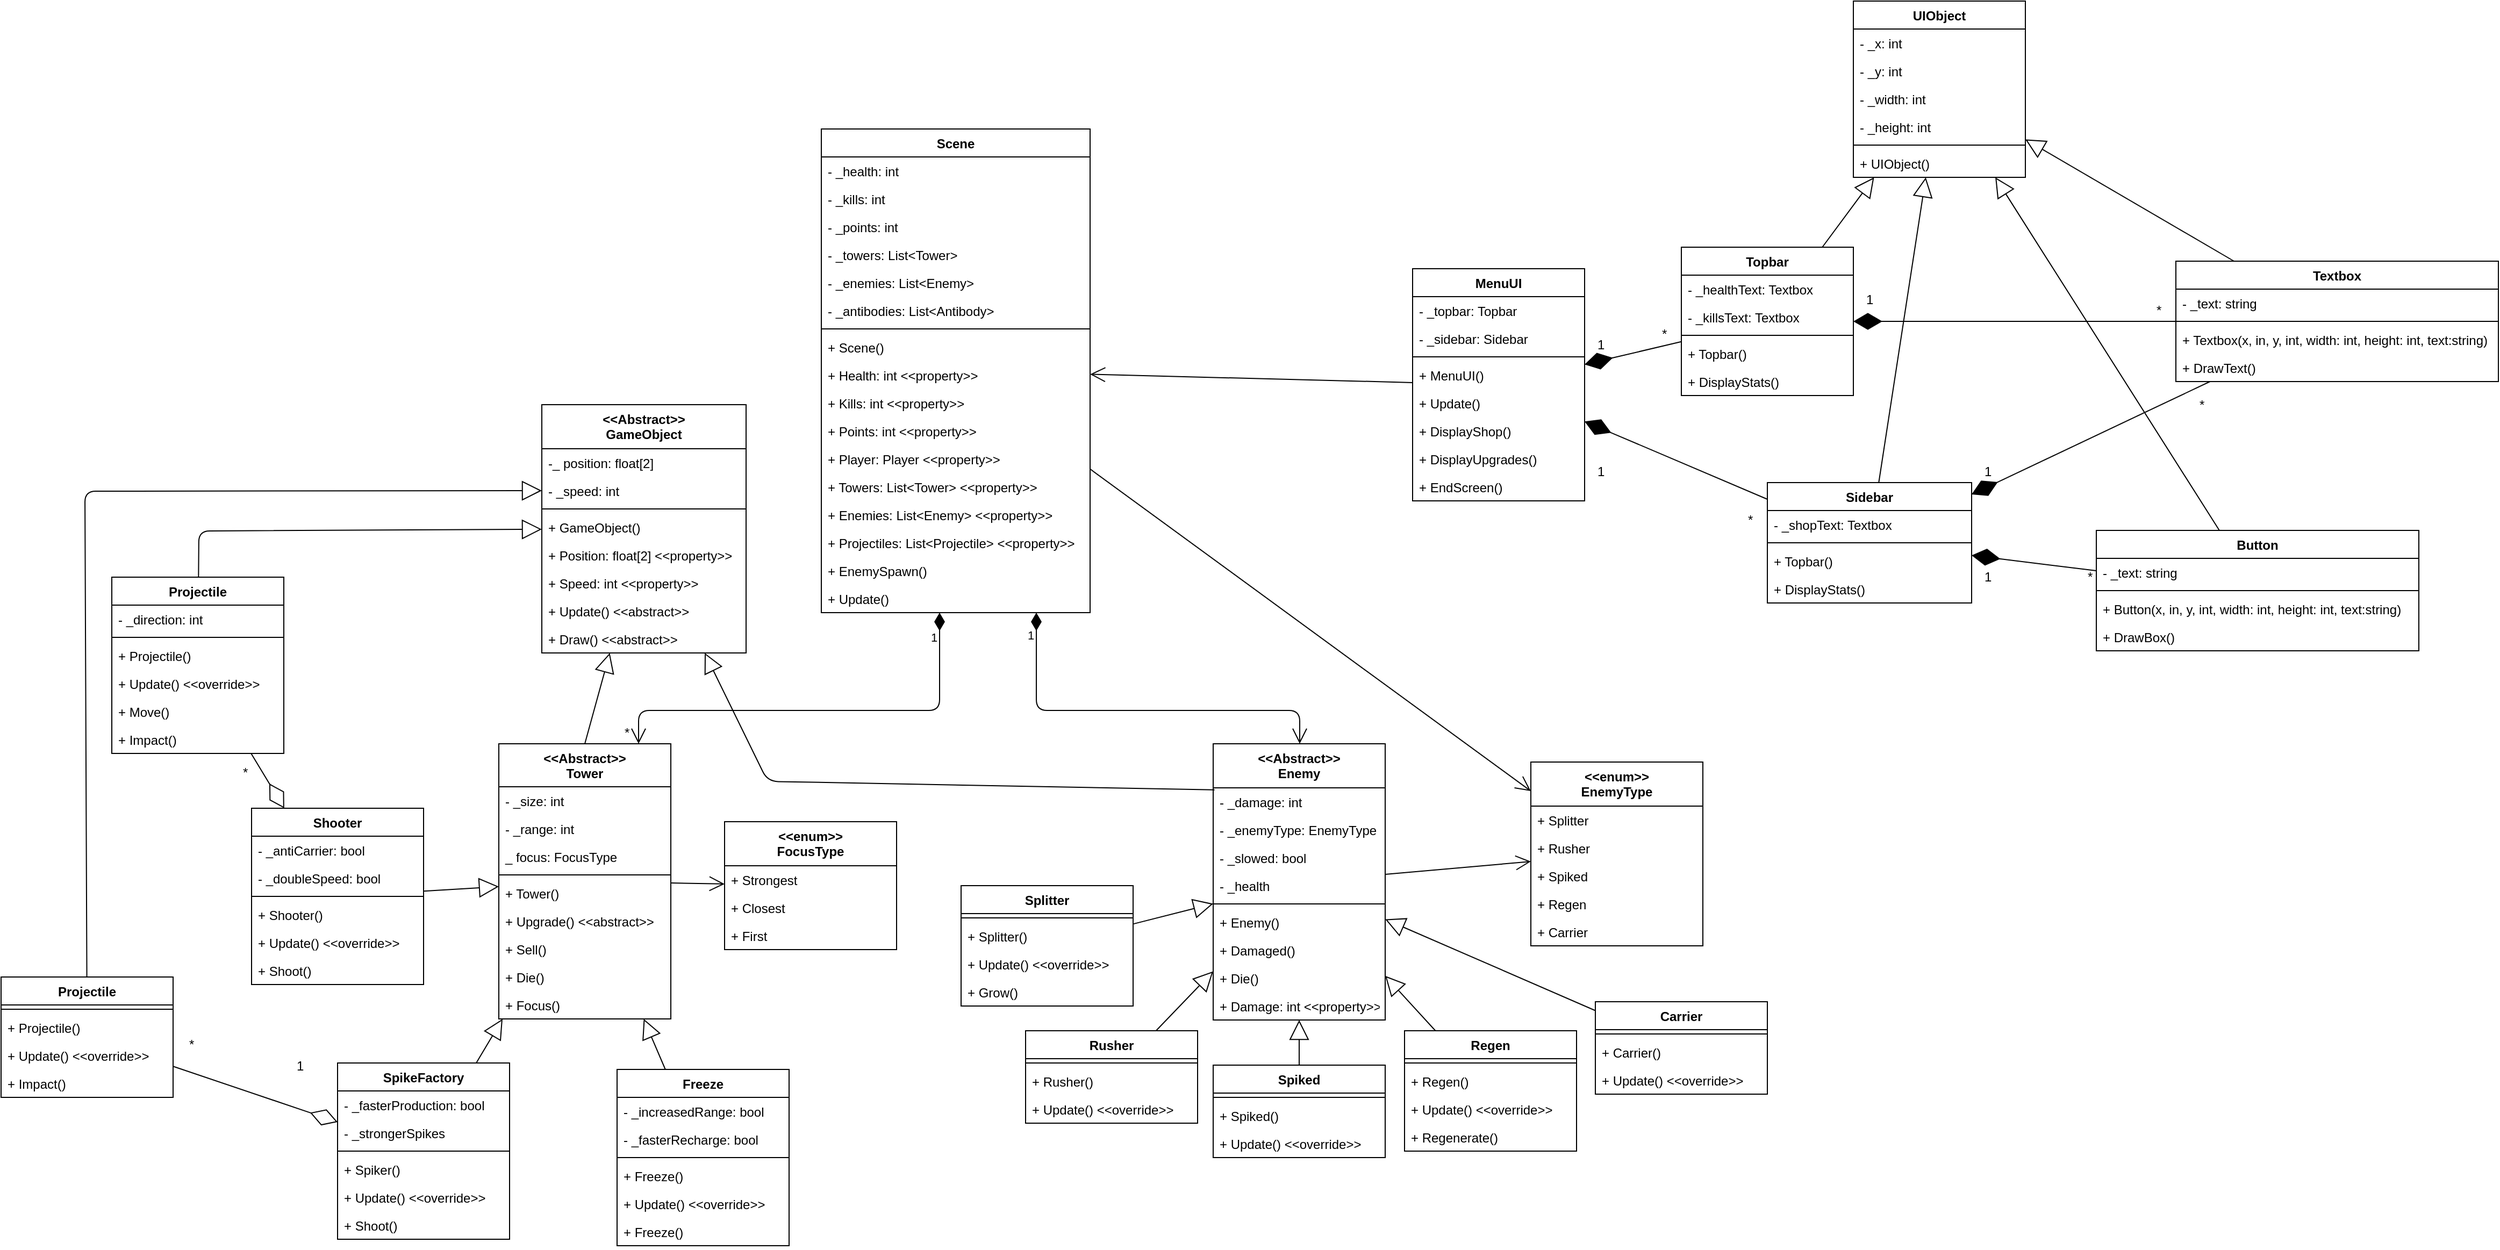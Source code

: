 <mxfile version="12.2.7" pages="1"><diagram name="Page-1" id="e7e014a7-5840-1c2e-5031-d8a46d1fe8dd"><mxGraphModel dx="2591" dy="1620" grid="1" gridSize="10" guides="1" tooltips="1" connect="1" arrows="1" fold="1" page="1" pageScale="1" pageWidth="1169" pageHeight="826" background="#ffffff" math="0" shadow="0"><root><mxCell id="0"/><mxCell id="1" parent="0"/><mxCell id="K-UUcr9I1cZHkj-8KYcu-41" value="Scene" style="swimlane;fontStyle=1;align=center;verticalAlign=top;childLayout=stackLayout;horizontal=1;startSize=26;horizontalStack=0;resizeParent=1;resizeParentMax=0;resizeLast=0;collapsible=1;marginBottom=0;" parent="1" vertex="1"><mxGeometry x="550" y="-191" width="250" height="450" as="geometry"/></mxCell><mxCell id="K-UUcr9I1cZHkj-8KYcu-42" value="- _health: int" style="text;strokeColor=none;fillColor=none;align=left;verticalAlign=top;spacingLeft=4;spacingRight=4;overflow=hidden;rotatable=0;points=[[0,0.5],[1,0.5]];portConstraint=eastwest;" parent="K-UUcr9I1cZHkj-8KYcu-41" vertex="1"><mxGeometry y="26" width="250" height="26" as="geometry"/></mxCell><mxCell id="K-UUcr9I1cZHkj-8KYcu-86" value="- _kills: int" style="text;strokeColor=none;fillColor=none;align=left;verticalAlign=top;spacingLeft=4;spacingRight=4;overflow=hidden;rotatable=0;points=[[0,0.5],[1,0.5]];portConstraint=eastwest;" parent="K-UUcr9I1cZHkj-8KYcu-41" vertex="1"><mxGeometry y="52" width="250" height="26" as="geometry"/></mxCell><mxCell id="K-UUcr9I1cZHkj-8KYcu-88" value="- _points: int" style="text;strokeColor=none;fillColor=none;align=left;verticalAlign=top;spacingLeft=4;spacingRight=4;overflow=hidden;rotatable=0;points=[[0,0.5],[1,0.5]];portConstraint=eastwest;" parent="K-UUcr9I1cZHkj-8KYcu-41" vertex="1"><mxGeometry y="78" width="250" height="26" as="geometry"/></mxCell><mxCell id="K-UUcr9I1cZHkj-8KYcu-93" value="- _towers: List&lt;Tower&gt;" style="text;strokeColor=none;fillColor=none;align=left;verticalAlign=top;spacingLeft=4;spacingRight=4;overflow=hidden;rotatable=0;points=[[0,0.5],[1,0.5]];portConstraint=eastwest;" parent="K-UUcr9I1cZHkj-8KYcu-41" vertex="1"><mxGeometry y="104" width="250" height="26" as="geometry"/></mxCell><mxCell id="K-UUcr9I1cZHkj-8KYcu-94" value="- _enemies: List&lt;Enemy&gt;" style="text;strokeColor=none;fillColor=none;align=left;verticalAlign=top;spacingLeft=4;spacingRight=4;overflow=hidden;rotatable=0;points=[[0,0.5],[1,0.5]];portConstraint=eastwest;" parent="K-UUcr9I1cZHkj-8KYcu-41" vertex="1"><mxGeometry y="130" width="250" height="26" as="geometry"/></mxCell><mxCell id="K-UUcr9I1cZHkj-8KYcu-139" value="- _antibodies: List&lt;Antibody&gt;" style="text;strokeColor=none;fillColor=none;align=left;verticalAlign=top;spacingLeft=4;spacingRight=4;overflow=hidden;rotatable=0;points=[[0,0.5],[1,0.5]];portConstraint=eastwest;" parent="K-UUcr9I1cZHkj-8KYcu-41" vertex="1"><mxGeometry y="156" width="250" height="26" as="geometry"/></mxCell><mxCell id="K-UUcr9I1cZHkj-8KYcu-43" value="" style="line;strokeWidth=1;fillColor=none;align=left;verticalAlign=middle;spacingTop=-1;spacingLeft=3;spacingRight=3;rotatable=0;labelPosition=right;points=[];portConstraint=eastwest;" parent="K-UUcr9I1cZHkj-8KYcu-41" vertex="1"><mxGeometry y="182" width="250" height="8" as="geometry"/></mxCell><mxCell id="K-UUcr9I1cZHkj-8KYcu-44" value="+ Scene()" style="text;strokeColor=none;fillColor=none;align=left;verticalAlign=top;spacingLeft=4;spacingRight=4;overflow=hidden;rotatable=0;points=[[0,0.5],[1,0.5]];portConstraint=eastwest;" parent="K-UUcr9I1cZHkj-8KYcu-41" vertex="1"><mxGeometry y="190" width="250" height="26" as="geometry"/></mxCell><mxCell id="K-UUcr9I1cZHkj-8KYcu-215" value="+ Health: int &lt;&lt;property&gt;&gt;" style="text;strokeColor=none;fillColor=none;align=left;verticalAlign=top;spacingLeft=4;spacingRight=4;overflow=hidden;rotatable=0;points=[[0,0.5],[1,0.5]];portConstraint=eastwest;" parent="K-UUcr9I1cZHkj-8KYcu-41" vertex="1"><mxGeometry y="216" width="250" height="26" as="geometry"/></mxCell><mxCell id="K-UUcr9I1cZHkj-8KYcu-217" value="+ Kills: int &lt;&lt;property&gt;&gt;" style="text;strokeColor=none;fillColor=none;align=left;verticalAlign=top;spacingLeft=4;spacingRight=4;overflow=hidden;rotatable=0;points=[[0,0.5],[1,0.5]];portConstraint=eastwest;" parent="K-UUcr9I1cZHkj-8KYcu-41" vertex="1"><mxGeometry y="242" width="250" height="26" as="geometry"/></mxCell><mxCell id="K-UUcr9I1cZHkj-8KYcu-218" value="+ Points: int &lt;&lt;property&gt;&gt;" style="text;strokeColor=none;fillColor=none;align=left;verticalAlign=top;spacingLeft=4;spacingRight=4;overflow=hidden;rotatable=0;points=[[0,0.5],[1,0.5]];portConstraint=eastwest;" parent="K-UUcr9I1cZHkj-8KYcu-41" vertex="1"><mxGeometry y="268" width="250" height="26" as="geometry"/></mxCell><mxCell id="K-UUcr9I1cZHkj-8KYcu-219" value="+ Player: Player &lt;&lt;property&gt;&gt;" style="text;strokeColor=none;fillColor=none;align=left;verticalAlign=top;spacingLeft=4;spacingRight=4;overflow=hidden;rotatable=0;points=[[0,0.5],[1,0.5]];portConstraint=eastwest;" parent="K-UUcr9I1cZHkj-8KYcu-41" vertex="1"><mxGeometry y="294" width="250" height="26" as="geometry"/></mxCell><mxCell id="K-UUcr9I1cZHkj-8KYcu-216" value="+ Towers: List&lt;Tower&gt; &lt;&lt;property&gt;&gt;" style="text;strokeColor=none;fillColor=none;align=left;verticalAlign=top;spacingLeft=4;spacingRight=4;overflow=hidden;rotatable=0;points=[[0,0.5],[1,0.5]];portConstraint=eastwest;" parent="K-UUcr9I1cZHkj-8KYcu-41" vertex="1"><mxGeometry y="320" width="250" height="26" as="geometry"/></mxCell><mxCell id="K-UUcr9I1cZHkj-8KYcu-220" value="+ Enemies: List&lt;Enemy&gt; &lt;&lt;property&gt;&gt;" style="text;strokeColor=none;fillColor=none;align=left;verticalAlign=top;spacingLeft=4;spacingRight=4;overflow=hidden;rotatable=0;points=[[0,0.5],[1,0.5]];portConstraint=eastwest;" parent="K-UUcr9I1cZHkj-8KYcu-41" vertex="1"><mxGeometry y="346" width="250" height="26" as="geometry"/></mxCell><mxCell id="K-UUcr9I1cZHkj-8KYcu-221" value="+ Projectiles: List&lt;Projectile&gt; &lt;&lt;property&gt;&gt;" style="text;strokeColor=none;fillColor=none;align=left;verticalAlign=top;spacingLeft=4;spacingRight=4;overflow=hidden;rotatable=0;points=[[0,0.5],[1,0.5]];portConstraint=eastwest;" parent="K-UUcr9I1cZHkj-8KYcu-41" vertex="1"><mxGeometry y="372" width="250" height="26" as="geometry"/></mxCell><mxCell id="K-UUcr9I1cZHkj-8KYcu-228" value="+ EnemySpawn()" style="text;strokeColor=none;fillColor=none;align=left;verticalAlign=top;spacingLeft=4;spacingRight=4;overflow=hidden;rotatable=0;points=[[0,0.5],[1,0.5]];portConstraint=eastwest;" parent="K-UUcr9I1cZHkj-8KYcu-41" vertex="1"><mxGeometry y="398" width="250" height="26" as="geometry"/></mxCell><mxCell id="K-UUcr9I1cZHkj-8KYcu-233" value="+ Update()" style="text;strokeColor=none;fillColor=none;align=left;verticalAlign=top;spacingLeft=4;spacingRight=4;overflow=hidden;rotatable=0;points=[[0,0.5],[1,0.5]];portConstraint=eastwest;" parent="K-UUcr9I1cZHkj-8KYcu-41" vertex="1"><mxGeometry y="424" width="250" height="26" as="geometry"/></mxCell><mxCell id="K-UUcr9I1cZHkj-8KYcu-49" value="MenuUI" style="swimlane;fontStyle=1;align=center;verticalAlign=top;childLayout=stackLayout;horizontal=1;startSize=26;horizontalStack=0;resizeParent=1;resizeParentMax=0;resizeLast=0;collapsible=1;marginBottom=0;" parent="1" vertex="1"><mxGeometry x="1100" y="-61" width="160" height="216" as="geometry"/></mxCell><mxCell id="K-UUcr9I1cZHkj-8KYcu-226" value="- _topbar: Topbar" style="text;strokeColor=none;fillColor=none;align=left;verticalAlign=top;spacingLeft=4;spacingRight=4;overflow=hidden;rotatable=0;points=[[0,0.5],[1,0.5]];portConstraint=eastwest;" parent="K-UUcr9I1cZHkj-8KYcu-49" vertex="1"><mxGeometry y="26" width="160" height="26" as="geometry"/></mxCell><mxCell id="K-UUcr9I1cZHkj-8KYcu-227" value="- _sidebar: Sidebar" style="text;strokeColor=none;fillColor=none;align=left;verticalAlign=top;spacingLeft=4;spacingRight=4;overflow=hidden;rotatable=0;points=[[0,0.5],[1,0.5]];portConstraint=eastwest;" parent="K-UUcr9I1cZHkj-8KYcu-49" vertex="1"><mxGeometry y="52" width="160" height="26" as="geometry"/></mxCell><mxCell id="K-UUcr9I1cZHkj-8KYcu-51" value="" style="line;strokeWidth=1;fillColor=none;align=left;verticalAlign=middle;spacingTop=-1;spacingLeft=3;spacingRight=3;rotatable=0;labelPosition=right;points=[];portConstraint=eastwest;" parent="K-UUcr9I1cZHkj-8KYcu-49" vertex="1"><mxGeometry y="78" width="160" height="8" as="geometry"/></mxCell><mxCell id="K-UUcr9I1cZHkj-8KYcu-52" value="+ MenuUI()" style="text;strokeColor=none;fillColor=none;align=left;verticalAlign=top;spacingLeft=4;spacingRight=4;overflow=hidden;rotatable=0;points=[[0,0.5],[1,0.5]];portConstraint=eastwest;" parent="K-UUcr9I1cZHkj-8KYcu-49" vertex="1"><mxGeometry y="86" width="160" height="26" as="geometry"/></mxCell><mxCell id="K-UUcr9I1cZHkj-8KYcu-223" value="+ Update()" style="text;strokeColor=none;fillColor=none;align=left;verticalAlign=top;spacingLeft=4;spacingRight=4;overflow=hidden;rotatable=0;points=[[0,0.5],[1,0.5]];portConstraint=eastwest;" parent="K-UUcr9I1cZHkj-8KYcu-49" vertex="1"><mxGeometry y="112" width="160" height="26" as="geometry"/></mxCell><mxCell id="K-UUcr9I1cZHkj-8KYcu-213" value="+ DisplayShop()" style="text;strokeColor=none;fillColor=none;align=left;verticalAlign=top;spacingLeft=4;spacingRight=4;overflow=hidden;rotatable=0;points=[[0,0.5],[1,0.5]];portConstraint=eastwest;" parent="K-UUcr9I1cZHkj-8KYcu-49" vertex="1"><mxGeometry y="138" width="160" height="26" as="geometry"/></mxCell><mxCell id="K-UUcr9I1cZHkj-8KYcu-224" value="+ DisplayUpgrades()" style="text;strokeColor=none;fillColor=none;align=left;verticalAlign=top;spacingLeft=4;spacingRight=4;overflow=hidden;rotatable=0;points=[[0,0.5],[1,0.5]];portConstraint=eastwest;" parent="K-UUcr9I1cZHkj-8KYcu-49" vertex="1"><mxGeometry y="164" width="160" height="26" as="geometry"/></mxCell><mxCell id="K-UUcr9I1cZHkj-8KYcu-225" value="+ EndScreen()" style="text;strokeColor=none;fillColor=none;align=left;verticalAlign=top;spacingLeft=4;spacingRight=4;overflow=hidden;rotatable=0;points=[[0,0.5],[1,0.5]];portConstraint=eastwest;" parent="K-UUcr9I1cZHkj-8KYcu-49" vertex="1"><mxGeometry y="190" width="160" height="26" as="geometry"/></mxCell><mxCell id="K-UUcr9I1cZHkj-8KYcu-57" value="&lt;&lt;Abstract&gt;&gt;&#10;Tower" style="swimlane;fontStyle=1;align=center;verticalAlign=top;childLayout=stackLayout;horizontal=1;startSize=40;horizontalStack=0;resizeParent=1;resizeParentMax=0;resizeLast=0;collapsible=1;marginBottom=0;" parent="1" vertex="1"><mxGeometry x="250" y="381" width="160" height="256" as="geometry"/></mxCell><mxCell id="K-UUcr9I1cZHkj-8KYcu-104" value="- _size: int" style="text;strokeColor=none;fillColor=none;align=left;verticalAlign=top;spacingLeft=4;spacingRight=4;overflow=hidden;rotatable=0;points=[[0,0.5],[1,0.5]];portConstraint=eastwest;" parent="K-UUcr9I1cZHkj-8KYcu-57" vertex="1"><mxGeometry y="40" width="160" height="26" as="geometry"/></mxCell><mxCell id="K-UUcr9I1cZHkj-8KYcu-115" value="- _range: int" style="text;strokeColor=none;fillColor=none;align=left;verticalAlign=top;spacingLeft=4;spacingRight=4;overflow=hidden;rotatable=0;points=[[0,0.5],[1,0.5]];portConstraint=eastwest;" parent="K-UUcr9I1cZHkj-8KYcu-57" vertex="1"><mxGeometry y="66" width="160" height="26" as="geometry"/></mxCell><mxCell id="dKnSjO7aPDjyuSbLP6Aa-30" value="_ focus: FocusType" style="text;strokeColor=none;fillColor=none;align=left;verticalAlign=top;spacingLeft=4;spacingRight=4;overflow=hidden;rotatable=0;points=[[0,0.5],[1,0.5]];portConstraint=eastwest;" parent="K-UUcr9I1cZHkj-8KYcu-57" vertex="1"><mxGeometry y="92" width="160" height="26" as="geometry"/></mxCell><mxCell id="K-UUcr9I1cZHkj-8KYcu-59" value="" style="line;strokeWidth=1;fillColor=none;align=left;verticalAlign=middle;spacingTop=-1;spacingLeft=3;spacingRight=3;rotatable=0;labelPosition=right;points=[];portConstraint=eastwest;" parent="K-UUcr9I1cZHkj-8KYcu-57" vertex="1"><mxGeometry y="118" width="160" height="8" as="geometry"/></mxCell><mxCell id="K-UUcr9I1cZHkj-8KYcu-60" value="+ Tower()" style="text;strokeColor=none;fillColor=none;align=left;verticalAlign=top;spacingLeft=4;spacingRight=4;overflow=hidden;rotatable=0;points=[[0,0.5],[1,0.5]];portConstraint=eastwest;" parent="K-UUcr9I1cZHkj-8KYcu-57" vertex="1"><mxGeometry y="126" width="160" height="26" as="geometry"/></mxCell><mxCell id="K-UUcr9I1cZHkj-8KYcu-118" value="+ Upgrade() &lt;&lt;abstract&gt;&gt;" style="text;strokeColor=none;fillColor=none;align=left;verticalAlign=top;spacingLeft=4;spacingRight=4;overflow=hidden;rotatable=0;points=[[0,0.5],[1,0.5]];portConstraint=eastwest;" parent="K-UUcr9I1cZHkj-8KYcu-57" vertex="1"><mxGeometry y="152" width="160" height="26" as="geometry"/></mxCell><mxCell id="K-UUcr9I1cZHkj-8KYcu-121" value="+ Sell()" style="text;strokeColor=none;fillColor=none;align=left;verticalAlign=top;spacingLeft=4;spacingRight=4;overflow=hidden;rotatable=0;points=[[0,0.5],[1,0.5]];portConstraint=eastwest;" parent="K-UUcr9I1cZHkj-8KYcu-57" vertex="1"><mxGeometry y="178" width="160" height="26" as="geometry"/></mxCell><mxCell id="K-UUcr9I1cZHkj-8KYcu-172" value="+ Die()" style="text;strokeColor=none;fillColor=none;align=left;verticalAlign=top;spacingLeft=4;spacingRight=4;overflow=hidden;rotatable=0;points=[[0,0.5],[1,0.5]];portConstraint=eastwest;" parent="K-UUcr9I1cZHkj-8KYcu-57" vertex="1"><mxGeometry y="204" width="160" height="26" as="geometry"/></mxCell><mxCell id="dKnSjO7aPDjyuSbLP6Aa-29" value="+ Focus()" style="text;strokeColor=none;fillColor=none;align=left;verticalAlign=top;spacingLeft=4;spacingRight=4;overflow=hidden;rotatable=0;points=[[0,0.5],[1,0.5]];portConstraint=eastwest;" parent="K-UUcr9I1cZHkj-8KYcu-57" vertex="1"><mxGeometry y="230" width="160" height="26" as="geometry"/></mxCell><mxCell id="K-UUcr9I1cZHkj-8KYcu-61" value="Shooter" style="swimlane;fontStyle=1;align=center;verticalAlign=top;childLayout=stackLayout;horizontal=1;startSize=26;horizontalStack=0;resizeParent=1;resizeParentMax=0;resizeLast=0;collapsible=1;marginBottom=0;" parent="1" vertex="1"><mxGeometry x="20" y="441" width="160" height="164" as="geometry"/></mxCell><mxCell id="K-UUcr9I1cZHkj-8KYcu-180" value="- _antiCarrier: bool" style="text;strokeColor=none;fillColor=none;align=left;verticalAlign=top;spacingLeft=4;spacingRight=4;overflow=hidden;rotatable=0;points=[[0,0.5],[1,0.5]];portConstraint=eastwest;" parent="K-UUcr9I1cZHkj-8KYcu-61" vertex="1"><mxGeometry y="26" width="160" height="26" as="geometry"/></mxCell><mxCell id="K-UUcr9I1cZHkj-8KYcu-181" value="- _doubleSpeed: bool" style="text;strokeColor=none;fillColor=none;align=left;verticalAlign=top;spacingLeft=4;spacingRight=4;overflow=hidden;rotatable=0;points=[[0,0.5],[1,0.5]];portConstraint=eastwest;" parent="K-UUcr9I1cZHkj-8KYcu-61" vertex="1"><mxGeometry y="52" width="160" height="26" as="geometry"/></mxCell><mxCell id="K-UUcr9I1cZHkj-8KYcu-63" value="" style="line;strokeWidth=1;fillColor=none;align=left;verticalAlign=middle;spacingTop=-1;spacingLeft=3;spacingRight=3;rotatable=0;labelPosition=right;points=[];portConstraint=eastwest;" parent="K-UUcr9I1cZHkj-8KYcu-61" vertex="1"><mxGeometry y="78" width="160" height="8" as="geometry"/></mxCell><mxCell id="K-UUcr9I1cZHkj-8KYcu-64" value="+ Shooter()" style="text;strokeColor=none;fillColor=none;align=left;verticalAlign=top;spacingLeft=4;spacingRight=4;overflow=hidden;rotatable=0;points=[[0,0.5],[1,0.5]];portConstraint=eastwest;" parent="K-UUcr9I1cZHkj-8KYcu-61" vertex="1"><mxGeometry y="86" width="160" height="26" as="geometry"/></mxCell><mxCell id="K-UUcr9I1cZHkj-8KYcu-142" value="+ Update() &lt;&lt;override&gt;&gt;" style="text;strokeColor=none;fillColor=none;align=left;verticalAlign=top;spacingLeft=4;spacingRight=4;overflow=hidden;rotatable=0;points=[[0,0.5],[1,0.5]];portConstraint=eastwest;" parent="K-UUcr9I1cZHkj-8KYcu-61" vertex="1"><mxGeometry y="112" width="160" height="26" as="geometry"/></mxCell><mxCell id="K-UUcr9I1cZHkj-8KYcu-144" value="+ Shoot()" style="text;strokeColor=none;fillColor=none;align=left;verticalAlign=top;spacingLeft=4;spacingRight=4;overflow=hidden;rotatable=0;points=[[0,0.5],[1,0.5]];portConstraint=eastwest;" parent="K-UUcr9I1cZHkj-8KYcu-61" vertex="1"><mxGeometry y="138" width="160" height="26" as="geometry"/></mxCell><mxCell id="K-UUcr9I1cZHkj-8KYcu-65" value="Freeze" style="swimlane;fontStyle=1;align=center;verticalAlign=top;childLayout=stackLayout;horizontal=1;startSize=26;horizontalStack=0;resizeParent=1;resizeParentMax=0;resizeLast=0;collapsible=1;marginBottom=0;" parent="1" vertex="1"><mxGeometry x="360" y="684" width="160" height="164" as="geometry"/></mxCell><mxCell id="K-UUcr9I1cZHkj-8KYcu-183" value="- _increasedRange: bool" style="text;strokeColor=none;fillColor=none;align=left;verticalAlign=top;spacingLeft=4;spacingRight=4;overflow=hidden;rotatable=0;points=[[0,0.5],[1,0.5]];portConstraint=eastwest;" parent="K-UUcr9I1cZHkj-8KYcu-65" vertex="1"><mxGeometry y="26" width="160" height="26" as="geometry"/></mxCell><mxCell id="K-UUcr9I1cZHkj-8KYcu-182" value="- _fasterRecharge: bool" style="text;strokeColor=none;fillColor=none;align=left;verticalAlign=top;spacingLeft=4;spacingRight=4;overflow=hidden;rotatable=0;points=[[0,0.5],[1,0.5]];portConstraint=eastwest;" parent="K-UUcr9I1cZHkj-8KYcu-65" vertex="1"><mxGeometry y="52" width="160" height="26" as="geometry"/></mxCell><mxCell id="K-UUcr9I1cZHkj-8KYcu-67" value="" style="line;strokeWidth=1;fillColor=none;align=left;verticalAlign=middle;spacingTop=-1;spacingLeft=3;spacingRight=3;rotatable=0;labelPosition=right;points=[];portConstraint=eastwest;" parent="K-UUcr9I1cZHkj-8KYcu-65" vertex="1"><mxGeometry y="78" width="160" height="8" as="geometry"/></mxCell><mxCell id="K-UUcr9I1cZHkj-8KYcu-68" value="+ Freeze()" style="text;strokeColor=none;fillColor=none;align=left;verticalAlign=top;spacingLeft=4;spacingRight=4;overflow=hidden;rotatable=0;points=[[0,0.5],[1,0.5]];portConstraint=eastwest;" parent="K-UUcr9I1cZHkj-8KYcu-65" vertex="1"><mxGeometry y="86" width="160" height="26" as="geometry"/></mxCell><mxCell id="K-UUcr9I1cZHkj-8KYcu-143" value="+ Update() &lt;&lt;override&gt;&gt;" style="text;strokeColor=none;fillColor=none;align=left;verticalAlign=top;spacingLeft=4;spacingRight=4;overflow=hidden;rotatable=0;points=[[0,0.5],[1,0.5]];portConstraint=eastwest;" parent="K-UUcr9I1cZHkj-8KYcu-65" vertex="1"><mxGeometry y="112" width="160" height="26" as="geometry"/></mxCell><mxCell id="K-UUcr9I1cZHkj-8KYcu-146" value="+ Freeze()" style="text;strokeColor=none;fillColor=none;align=left;verticalAlign=top;spacingLeft=4;spacingRight=4;overflow=hidden;rotatable=0;points=[[0,0.5],[1,0.5]];portConstraint=eastwest;" parent="K-UUcr9I1cZHkj-8KYcu-65" vertex="1"><mxGeometry y="138" width="160" height="26" as="geometry"/></mxCell><mxCell id="K-UUcr9I1cZHkj-8KYcu-70" value="&lt;&lt;Abstract&gt;&gt;&#10;Enemy" style="swimlane;fontStyle=1;align=center;verticalAlign=top;childLayout=stackLayout;horizontal=1;startSize=41;horizontalStack=0;resizeParent=1;resizeParentMax=0;resizeLast=0;collapsible=1;marginBottom=0;" parent="1" vertex="1"><mxGeometry x="914.5" y="381" width="160" height="257" as="geometry"/></mxCell><mxCell id="K-UUcr9I1cZHkj-8KYcu-71" value="- _damage: int" style="text;strokeColor=none;fillColor=none;align=left;verticalAlign=top;spacingLeft=4;spacingRight=4;overflow=hidden;rotatable=0;points=[[0,0.5],[1,0.5]];portConstraint=eastwest;" parent="K-UUcr9I1cZHkj-8KYcu-70" vertex="1"><mxGeometry y="41" width="160" height="26" as="geometry"/></mxCell><mxCell id="K-UUcr9I1cZHkj-8KYcu-306" value="- _enemyType: EnemyType" style="text;strokeColor=none;fillColor=none;align=left;verticalAlign=top;spacingLeft=4;spacingRight=4;overflow=hidden;rotatable=0;points=[[0,0.5],[1,0.5]];portConstraint=eastwest;" parent="K-UUcr9I1cZHkj-8KYcu-70" vertex="1"><mxGeometry y="67" width="160" height="26" as="geometry"/></mxCell><mxCell id="K-UUcr9I1cZHkj-8KYcu-309" value="- _slowed: bool" style="text;strokeColor=none;fillColor=none;align=left;verticalAlign=top;spacingLeft=4;spacingRight=4;overflow=hidden;rotatable=0;points=[[0,0.5],[1,0.5]];portConstraint=eastwest;" parent="K-UUcr9I1cZHkj-8KYcu-70" vertex="1"><mxGeometry y="93" width="160" height="26" as="geometry"/></mxCell><mxCell id="K-UUcr9I1cZHkj-8KYcu-166" value="- _health" style="text;strokeColor=none;fillColor=none;align=left;verticalAlign=top;spacingLeft=4;spacingRight=4;overflow=hidden;rotatable=0;points=[[0,0.5],[1,0.5]];portConstraint=eastwest;" parent="K-UUcr9I1cZHkj-8KYcu-70" vertex="1"><mxGeometry y="119" width="160" height="26" as="geometry"/></mxCell><mxCell id="K-UUcr9I1cZHkj-8KYcu-72" value="" style="line;strokeWidth=1;fillColor=none;align=left;verticalAlign=middle;spacingTop=-1;spacingLeft=3;spacingRight=3;rotatable=0;labelPosition=right;points=[];portConstraint=eastwest;" parent="K-UUcr9I1cZHkj-8KYcu-70" vertex="1"><mxGeometry y="145" width="160" height="8" as="geometry"/></mxCell><mxCell id="K-UUcr9I1cZHkj-8KYcu-73" value="+ Enemy()" style="text;strokeColor=none;fillColor=none;align=left;verticalAlign=top;spacingLeft=4;spacingRight=4;overflow=hidden;rotatable=0;points=[[0,0.5],[1,0.5]];portConstraint=eastwest;" parent="K-UUcr9I1cZHkj-8KYcu-70" vertex="1"><mxGeometry y="153" width="160" height="26" as="geometry"/></mxCell><mxCell id="K-UUcr9I1cZHkj-8KYcu-170" value="+ Damaged()" style="text;strokeColor=none;fillColor=none;align=left;verticalAlign=top;spacingLeft=4;spacingRight=4;overflow=hidden;rotatable=0;points=[[0,0.5],[1,0.5]];portConstraint=eastwest;" parent="K-UUcr9I1cZHkj-8KYcu-70" vertex="1"><mxGeometry y="179" width="160" height="26" as="geometry"/></mxCell><mxCell id="K-UUcr9I1cZHkj-8KYcu-171" value="+ Die()" style="text;strokeColor=none;fillColor=none;align=left;verticalAlign=top;spacingLeft=4;spacingRight=4;overflow=hidden;rotatable=0;points=[[0,0.5],[1,0.5]];portConstraint=eastwest;" parent="K-UUcr9I1cZHkj-8KYcu-70" vertex="1"><mxGeometry y="205" width="160" height="26" as="geometry"/></mxCell><mxCell id="K-UUcr9I1cZHkj-8KYcu-214" value="+ Damage: int &lt;&lt;property&gt;&gt;" style="text;strokeColor=none;fillColor=none;align=left;verticalAlign=top;spacingLeft=4;spacingRight=4;overflow=hidden;rotatable=0;points=[[0,0.5],[1,0.5]];portConstraint=eastwest;" parent="K-UUcr9I1cZHkj-8KYcu-70" vertex="1"><mxGeometry y="231" width="160" height="26" as="geometry"/></mxCell><mxCell id="K-UUcr9I1cZHkj-8KYcu-74" value="Splitter" style="swimlane;fontStyle=1;align=center;verticalAlign=top;childLayout=stackLayout;horizontal=1;startSize=26;horizontalStack=0;resizeParent=1;resizeParentMax=0;resizeLast=0;collapsible=1;marginBottom=0;" parent="1" vertex="1"><mxGeometry x="680" y="513" width="160" height="112" as="geometry"/></mxCell><mxCell id="K-UUcr9I1cZHkj-8KYcu-76" value="" style="line;strokeWidth=1;fillColor=none;align=left;verticalAlign=middle;spacingTop=-1;spacingLeft=3;spacingRight=3;rotatable=0;labelPosition=right;points=[];portConstraint=eastwest;" parent="K-UUcr9I1cZHkj-8KYcu-74" vertex="1"><mxGeometry y="26" width="160" height="8" as="geometry"/></mxCell><mxCell id="K-UUcr9I1cZHkj-8KYcu-77" value="+ Splitter()" style="text;strokeColor=none;fillColor=none;align=left;verticalAlign=top;spacingLeft=4;spacingRight=4;overflow=hidden;rotatable=0;points=[[0,0.5],[1,0.5]];portConstraint=eastwest;" parent="K-UUcr9I1cZHkj-8KYcu-74" vertex="1"><mxGeometry y="34" width="160" height="26" as="geometry"/></mxCell><mxCell id="K-UUcr9I1cZHkj-8KYcu-152" value="+ Update() &lt;&lt;override&gt;&gt;" style="text;strokeColor=none;fillColor=none;align=left;verticalAlign=top;spacingLeft=4;spacingRight=4;overflow=hidden;rotatable=0;points=[[0,0.5],[1,0.5]];portConstraint=eastwest;" parent="K-UUcr9I1cZHkj-8KYcu-74" vertex="1"><mxGeometry y="60" width="160" height="26" as="geometry"/></mxCell><mxCell id="K-UUcr9I1cZHkj-8KYcu-156" value="+ Grow()" style="text;strokeColor=none;fillColor=none;align=left;verticalAlign=top;spacingLeft=4;spacingRight=4;overflow=hidden;rotatable=0;points=[[0,0.5],[1,0.5]];portConstraint=eastwest;" parent="K-UUcr9I1cZHkj-8KYcu-74" vertex="1"><mxGeometry y="86" width="160" height="26" as="geometry"/></mxCell><mxCell id="K-UUcr9I1cZHkj-8KYcu-78" value="Rusher" style="swimlane;fontStyle=1;align=center;verticalAlign=top;childLayout=stackLayout;horizontal=1;startSize=26;horizontalStack=0;resizeParent=1;resizeParentMax=0;resizeLast=0;collapsible=1;marginBottom=0;" parent="1" vertex="1"><mxGeometry x="740" y="648" width="160" height="86" as="geometry"/></mxCell><mxCell id="K-UUcr9I1cZHkj-8KYcu-80" value="" style="line;strokeWidth=1;fillColor=none;align=left;verticalAlign=middle;spacingTop=-1;spacingLeft=3;spacingRight=3;rotatable=0;labelPosition=right;points=[];portConstraint=eastwest;" parent="K-UUcr9I1cZHkj-8KYcu-78" vertex="1"><mxGeometry y="26" width="160" height="8" as="geometry"/></mxCell><mxCell id="K-UUcr9I1cZHkj-8KYcu-81" value="+ Rusher()" style="text;strokeColor=none;fillColor=none;align=left;verticalAlign=top;spacingLeft=4;spacingRight=4;overflow=hidden;rotatable=0;points=[[0,0.5],[1,0.5]];portConstraint=eastwest;" parent="K-UUcr9I1cZHkj-8KYcu-78" vertex="1"><mxGeometry y="34" width="160" height="26" as="geometry"/></mxCell><mxCell id="K-UUcr9I1cZHkj-8KYcu-153" value="+ Update() &lt;&lt;override&gt;&gt;" style="text;strokeColor=none;fillColor=none;align=left;verticalAlign=top;spacingLeft=4;spacingRight=4;overflow=hidden;rotatable=0;points=[[0,0.5],[1,0.5]];portConstraint=eastwest;" parent="K-UUcr9I1cZHkj-8KYcu-78" vertex="1"><mxGeometry y="60" width="160" height="26" as="geometry"/></mxCell><mxCell id="K-UUcr9I1cZHkj-8KYcu-82" value="Spiked" style="swimlane;fontStyle=1;align=center;verticalAlign=top;childLayout=stackLayout;horizontal=1;startSize=26;horizontalStack=0;resizeParent=1;resizeParentMax=0;resizeLast=0;collapsible=1;marginBottom=0;" parent="1" vertex="1"><mxGeometry x="914.5" y="680" width="160" height="86" as="geometry"/></mxCell><mxCell id="K-UUcr9I1cZHkj-8KYcu-84" value="" style="line;strokeWidth=1;fillColor=none;align=left;verticalAlign=middle;spacingTop=-1;spacingLeft=3;spacingRight=3;rotatable=0;labelPosition=right;points=[];portConstraint=eastwest;" parent="K-UUcr9I1cZHkj-8KYcu-82" vertex="1"><mxGeometry y="26" width="160" height="8" as="geometry"/></mxCell><mxCell id="K-UUcr9I1cZHkj-8KYcu-85" value="+ Spiked()" style="text;strokeColor=none;fillColor=none;align=left;verticalAlign=top;spacingLeft=4;spacingRight=4;overflow=hidden;rotatable=0;points=[[0,0.5],[1,0.5]];portConstraint=eastwest;" parent="K-UUcr9I1cZHkj-8KYcu-82" vertex="1"><mxGeometry y="34" width="160" height="26" as="geometry"/></mxCell><mxCell id="K-UUcr9I1cZHkj-8KYcu-154" value="+ Update() &lt;&lt;override&gt;&gt;" style="text;strokeColor=none;fillColor=none;align=left;verticalAlign=top;spacingLeft=4;spacingRight=4;overflow=hidden;rotatable=0;points=[[0,0.5],[1,0.5]];portConstraint=eastwest;" parent="K-UUcr9I1cZHkj-8KYcu-82" vertex="1"><mxGeometry y="60" width="160" height="26" as="geometry"/></mxCell><mxCell id="K-UUcr9I1cZHkj-8KYcu-105" value="&lt;&lt;Abstract&gt;&gt;&#10;GameObject" style="swimlane;fontStyle=1;align=center;verticalAlign=top;childLayout=stackLayout;horizontal=1;startSize=41;horizontalStack=0;resizeParent=1;resizeParentMax=0;resizeLast=0;collapsible=1;marginBottom=0;" parent="1" vertex="1"><mxGeometry x="290" y="65.5" width="190" height="231" as="geometry"/></mxCell><mxCell id="K-UUcr9I1cZHkj-8KYcu-106" value="-_ position: float[2]" style="text;strokeColor=none;fillColor=none;align=left;verticalAlign=top;spacingLeft=4;spacingRight=4;overflow=hidden;rotatable=0;points=[[0,0.5],[1,0.5]];portConstraint=eastwest;" parent="K-UUcr9I1cZHkj-8KYcu-105" vertex="1"><mxGeometry y="41" width="190" height="26" as="geometry"/></mxCell><mxCell id="K-UUcr9I1cZHkj-8KYcu-109" value="- _speed: int" style="text;strokeColor=none;fillColor=none;align=left;verticalAlign=top;spacingLeft=4;spacingRight=4;overflow=hidden;rotatable=0;points=[[0,0.5],[1,0.5]];portConstraint=eastwest;" parent="K-UUcr9I1cZHkj-8KYcu-105" vertex="1"><mxGeometry y="67" width="190" height="26" as="geometry"/></mxCell><mxCell id="K-UUcr9I1cZHkj-8KYcu-107" value="" style="line;strokeWidth=1;fillColor=none;align=left;verticalAlign=middle;spacingTop=-1;spacingLeft=3;spacingRight=3;rotatable=0;labelPosition=right;points=[];portConstraint=eastwest;" parent="K-UUcr9I1cZHkj-8KYcu-105" vertex="1"><mxGeometry y="93" width="190" height="8" as="geometry"/></mxCell><mxCell id="K-UUcr9I1cZHkj-8KYcu-108" value="+ GameObject()" style="text;strokeColor=none;fillColor=none;align=left;verticalAlign=top;spacingLeft=4;spacingRight=4;overflow=hidden;rotatable=0;points=[[0,0.5],[1,0.5]];portConstraint=eastwest;" parent="K-UUcr9I1cZHkj-8KYcu-105" vertex="1"><mxGeometry y="101" width="190" height="26" as="geometry"/></mxCell><mxCell id="K-UUcr9I1cZHkj-8KYcu-122" value="+ Position: float[2] &lt;&lt;property&gt;&gt;" style="text;strokeColor=none;fillColor=none;align=left;verticalAlign=top;spacingLeft=4;spacingRight=4;overflow=hidden;rotatable=0;points=[[0,0.5],[1,0.5]];portConstraint=eastwest;" parent="K-UUcr9I1cZHkj-8KYcu-105" vertex="1"><mxGeometry y="127" width="190" height="26" as="geometry"/></mxCell><mxCell id="K-UUcr9I1cZHkj-8KYcu-124" value="+ Speed: int &lt;&lt;property&gt;&gt;" style="text;strokeColor=none;fillColor=none;align=left;verticalAlign=top;spacingLeft=4;spacingRight=4;overflow=hidden;rotatable=0;points=[[0,0.5],[1,0.5]];portConstraint=eastwest;" parent="K-UUcr9I1cZHkj-8KYcu-105" vertex="1"><mxGeometry y="153" width="190" height="26" as="geometry"/></mxCell><mxCell id="K-UUcr9I1cZHkj-8KYcu-135" value="+ Update() &lt;&lt;abstract&gt;&gt;" style="text;strokeColor=none;fillColor=none;align=left;verticalAlign=top;spacingLeft=4;spacingRight=4;overflow=hidden;rotatable=0;points=[[0,0.5],[1,0.5]];portConstraint=eastwest;" parent="K-UUcr9I1cZHkj-8KYcu-105" vertex="1"><mxGeometry y="179" width="190" height="26" as="geometry"/></mxCell><mxCell id="dKnSjO7aPDjyuSbLP6Aa-2" value="+ Draw() &lt;&lt;abstract&gt;&gt;" style="text;strokeColor=none;fillColor=none;align=left;verticalAlign=top;spacingLeft=4;spacingRight=4;overflow=hidden;rotatable=0;points=[[0,0.5],[1,0.5]];portConstraint=eastwest;" parent="K-UUcr9I1cZHkj-8KYcu-105" vertex="1"><mxGeometry y="205" width="190" height="26" as="geometry"/></mxCell><mxCell id="K-UUcr9I1cZHkj-8KYcu-125" value="Projectile" style="swimlane;fontStyle=1;align=center;verticalAlign=top;childLayout=stackLayout;horizontal=1;startSize=26;horizontalStack=0;resizeParent=1;resizeParentMax=0;resizeLast=0;collapsible=1;marginBottom=0;" parent="1" vertex="1"><mxGeometry x="-110" y="226" width="160" height="164" as="geometry"/></mxCell><mxCell id="K-UUcr9I1cZHkj-8KYcu-126" value="- _direction: int" style="text;strokeColor=none;fillColor=none;align=left;verticalAlign=top;spacingLeft=4;spacingRight=4;overflow=hidden;rotatable=0;points=[[0,0.5],[1,0.5]];portConstraint=eastwest;" parent="K-UUcr9I1cZHkj-8KYcu-125" vertex="1"><mxGeometry y="26" width="160" height="26" as="geometry"/></mxCell><mxCell id="K-UUcr9I1cZHkj-8KYcu-127" value="" style="line;strokeWidth=1;fillColor=none;align=left;verticalAlign=middle;spacingTop=-1;spacingLeft=3;spacingRight=3;rotatable=0;labelPosition=right;points=[];portConstraint=eastwest;" parent="K-UUcr9I1cZHkj-8KYcu-125" vertex="1"><mxGeometry y="52" width="160" height="8" as="geometry"/></mxCell><mxCell id="K-UUcr9I1cZHkj-8KYcu-128" value="+ Projectile()" style="text;strokeColor=none;fillColor=none;align=left;verticalAlign=top;spacingLeft=4;spacingRight=4;overflow=hidden;rotatable=0;points=[[0,0.5],[1,0.5]];portConstraint=eastwest;" parent="K-UUcr9I1cZHkj-8KYcu-125" vertex="1"><mxGeometry y="60" width="160" height="26" as="geometry"/></mxCell><mxCell id="K-UUcr9I1cZHkj-8KYcu-131" value="+ Update() &lt;&lt;override&gt;&gt;" style="text;strokeColor=none;fillColor=none;align=left;verticalAlign=top;spacingLeft=4;spacingRight=4;overflow=hidden;rotatable=0;points=[[0,0.5],[1,0.5]];portConstraint=eastwest;" parent="K-UUcr9I1cZHkj-8KYcu-125" vertex="1"><mxGeometry y="86" width="160" height="26" as="geometry"/></mxCell><mxCell id="K-UUcr9I1cZHkj-8KYcu-137" value="+ Move()" style="text;strokeColor=none;fillColor=none;align=left;verticalAlign=top;spacingLeft=4;spacingRight=4;overflow=hidden;rotatable=0;points=[[0,0.5],[1,0.5]];portConstraint=eastwest;" parent="K-UUcr9I1cZHkj-8KYcu-125" vertex="1"><mxGeometry y="112" width="160" height="26" as="geometry"/></mxCell><mxCell id="K-UUcr9I1cZHkj-8KYcu-188" value="+ Impact()" style="text;strokeColor=none;fillColor=none;align=left;verticalAlign=top;spacingLeft=4;spacingRight=4;overflow=hidden;rotatable=0;points=[[0,0.5],[1,0.5]];portConstraint=eastwest;" parent="K-UUcr9I1cZHkj-8KYcu-125" vertex="1"><mxGeometry y="138" width="160" height="26" as="geometry"/></mxCell><mxCell id="K-UUcr9I1cZHkj-8KYcu-138" value="" style="endArrow=diamondThin;endFill=0;endSize=24;html=1;" parent="1" source="K-UUcr9I1cZHkj-8KYcu-125" target="K-UUcr9I1cZHkj-8KYcu-61" edge="1"><mxGeometry width="160" relative="1" as="geometry"><mxPoint x="400" y="899" as="sourcePoint"/><mxPoint x="560" y="899" as="targetPoint"/></mxGeometry></mxCell><mxCell id="K-UUcr9I1cZHkj-8KYcu-148" value="Regen" style="swimlane;fontStyle=1;align=center;verticalAlign=top;childLayout=stackLayout;horizontal=1;startSize=26;horizontalStack=0;resizeParent=1;resizeParentMax=0;resizeLast=0;collapsible=1;marginBottom=0;" parent="1" vertex="1"><mxGeometry x="1092.5" y="648" width="160" height="112" as="geometry"/></mxCell><mxCell id="K-UUcr9I1cZHkj-8KYcu-150" value="" style="line;strokeWidth=1;fillColor=none;align=left;verticalAlign=middle;spacingTop=-1;spacingLeft=3;spacingRight=3;rotatable=0;labelPosition=right;points=[];portConstraint=eastwest;" parent="K-UUcr9I1cZHkj-8KYcu-148" vertex="1"><mxGeometry y="26" width="160" height="8" as="geometry"/></mxCell><mxCell id="K-UUcr9I1cZHkj-8KYcu-151" value="+ Regen()" style="text;strokeColor=none;fillColor=none;align=left;verticalAlign=top;spacingLeft=4;spacingRight=4;overflow=hidden;rotatable=0;points=[[0,0.5],[1,0.5]];portConstraint=eastwest;" parent="K-UUcr9I1cZHkj-8KYcu-148" vertex="1"><mxGeometry y="34" width="160" height="26" as="geometry"/></mxCell><mxCell id="K-UUcr9I1cZHkj-8KYcu-155" value="+ Update() &lt;&lt;override&gt;&gt;" style="text;strokeColor=none;fillColor=none;align=left;verticalAlign=top;spacingLeft=4;spacingRight=4;overflow=hidden;rotatable=0;points=[[0,0.5],[1,0.5]];portConstraint=eastwest;" parent="K-UUcr9I1cZHkj-8KYcu-148" vertex="1"><mxGeometry y="60" width="160" height="26" as="geometry"/></mxCell><mxCell id="K-UUcr9I1cZHkj-8KYcu-159" value="+ Regenerate()" style="text;strokeColor=none;fillColor=none;align=left;verticalAlign=top;spacingLeft=4;spacingRight=4;overflow=hidden;rotatable=0;points=[[0,0.5],[1,0.5]];portConstraint=eastwest;" parent="K-UUcr9I1cZHkj-8KYcu-148" vertex="1"><mxGeometry y="86" width="160" height="26" as="geometry"/></mxCell><mxCell id="K-UUcr9I1cZHkj-8KYcu-165" value="Carrier" style="swimlane;fontStyle=1;align=center;verticalAlign=top;childLayout=stackLayout;horizontal=1;startSize=26;horizontalStack=0;resizeParent=1;resizeParentMax=0;resizeLast=0;collapsible=1;marginBottom=0;" parent="1" vertex="1"><mxGeometry x="1270" y="621" width="160" height="86" as="geometry"/></mxCell><mxCell id="K-UUcr9I1cZHkj-8KYcu-167" value="" style="line;strokeWidth=1;fillColor=none;align=left;verticalAlign=middle;spacingTop=-1;spacingLeft=3;spacingRight=3;rotatable=0;labelPosition=right;points=[];portConstraint=eastwest;" parent="K-UUcr9I1cZHkj-8KYcu-165" vertex="1"><mxGeometry y="26" width="160" height="8" as="geometry"/></mxCell><mxCell id="K-UUcr9I1cZHkj-8KYcu-168" value="+ Carrier()" style="text;strokeColor=none;fillColor=none;align=left;verticalAlign=top;spacingLeft=4;spacingRight=4;overflow=hidden;rotatable=0;points=[[0,0.5],[1,0.5]];portConstraint=eastwest;" parent="K-UUcr9I1cZHkj-8KYcu-165" vertex="1"><mxGeometry y="34" width="160" height="26" as="geometry"/></mxCell><mxCell id="K-UUcr9I1cZHkj-8KYcu-169" value="+ Update() &lt;&lt;override&gt;&gt;" style="text;strokeColor=none;fillColor=none;align=left;verticalAlign=top;spacingLeft=4;spacingRight=4;overflow=hidden;rotatable=0;points=[[0,0.5],[1,0.5]];portConstraint=eastwest;" parent="K-UUcr9I1cZHkj-8KYcu-165" vertex="1"><mxGeometry y="60" width="160" height="26" as="geometry"/></mxCell><mxCell id="K-UUcr9I1cZHkj-8KYcu-174" value="" style="endArrow=block;endSize=16;endFill=0;html=1;" parent="1" source="K-UUcr9I1cZHkj-8KYcu-74" target="K-UUcr9I1cZHkj-8KYcu-70" edge="1"><mxGeometry x="1" y="-470" width="160" relative="1" as="geometry"><mxPoint x="650" y="640" as="sourcePoint"/><mxPoint x="810" y="630" as="targetPoint"/><mxPoint x="120" y="-338" as="offset"/></mxGeometry></mxCell><mxCell id="K-UUcr9I1cZHkj-8KYcu-175" value="" style="endArrow=block;endSize=16;endFill=0;html=1;" parent="1" source="K-UUcr9I1cZHkj-8KYcu-78" target="K-UUcr9I1cZHkj-8KYcu-70" edge="1"><mxGeometry x="1" y="-470" width="160" relative="1" as="geometry"><mxPoint x="710.526" y="657" as="sourcePoint"/><mxPoint x="914.5" y="605.17" as="targetPoint"/><mxPoint x="120" y="-338" as="offset"/></mxGeometry></mxCell><mxCell id="K-UUcr9I1cZHkj-8KYcu-176" value="" style="endArrow=block;endSize=16;endFill=0;html=1;" parent="1" source="K-UUcr9I1cZHkj-8KYcu-82" target="K-UUcr9I1cZHkj-8KYcu-70" edge="1"><mxGeometry x="1" y="-470" width="160" relative="1" as="geometry"><mxPoint x="833.232" y="658" as="sourcePoint"/><mxPoint x="994.5" y="613" as="targetPoint"/><mxPoint x="120" y="-338" as="offset"/></mxGeometry></mxCell><mxCell id="K-UUcr9I1cZHkj-8KYcu-177" value="" style="endArrow=block;endSize=16;endFill=0;html=1;" parent="1" source="K-UUcr9I1cZHkj-8KYcu-148" target="K-UUcr9I1cZHkj-8KYcu-70" edge="1"><mxGeometry x="1" y="-470" width="160" relative="1" as="geometry"><mxPoint x="843.232" y="668" as="sourcePoint"/><mxPoint x="1074.5" y="605.17" as="targetPoint"/><mxPoint x="120" y="-338" as="offset"/></mxGeometry></mxCell><mxCell id="K-UUcr9I1cZHkj-8KYcu-178" value="" style="endArrow=block;endSize=16;endFill=0;html=1;" parent="1" source="K-UUcr9I1cZHkj-8KYcu-165" target="K-UUcr9I1cZHkj-8KYcu-70" edge="1"><mxGeometry x="1" y="-470" width="160" relative="1" as="geometry"><mxPoint x="853.232" y="651" as="sourcePoint"/><mxPoint x="856.417" y="583" as="targetPoint"/><mxPoint x="120" y="-338" as="offset"/></mxGeometry></mxCell><mxCell id="K-UUcr9I1cZHkj-8KYcu-185" value="" style="endArrow=block;endSize=16;endFill=0;html=1;" parent="1" source="K-UUcr9I1cZHkj-8KYcu-125" target="K-UUcr9I1cZHkj-8KYcu-105" edge="1"><mxGeometry x="1" y="-470" width="160" relative="1" as="geometry"><mxPoint x="-10" y="750" as="sourcePoint"/><mxPoint x="120" y="295" as="targetPoint"/><mxPoint x="120" y="-338" as="offset"/><Array as="points"><mxPoint x="-29" y="183"/></Array></mxGeometry></mxCell><mxCell id="K-UUcr9I1cZHkj-8KYcu-186" value="" style="endArrow=block;endSize=16;endFill=0;html=1;exitX=0.008;exitY=0.167;exitDx=0;exitDy=0;exitPerimeter=0;" parent="1" source="K-UUcr9I1cZHkj-8KYcu-70" target="K-UUcr9I1cZHkj-8KYcu-105" edge="1"><mxGeometry x="1" y="-470" width="160" relative="1" as="geometry"><mxPoint x="911" y="416" as="sourcePoint"/><mxPoint x="130" y="305" as="targetPoint"/><mxPoint x="120" y="-338" as="offset"/><Array as="points"><mxPoint x="500" y="416"/></Array></mxGeometry></mxCell><mxCell id="K-UUcr9I1cZHkj-8KYcu-187" value="" style="endArrow=block;endSize=16;endFill=0;html=1;exitX=0.5;exitY=0;exitDx=0;exitDy=0;" parent="1" source="K-UUcr9I1cZHkj-8KYcu-57" target="K-UUcr9I1cZHkj-8KYcu-105" edge="1"><mxGeometry x="1" y="-470" width="160" relative="1" as="geometry"><mxPoint x="120" y="380" as="sourcePoint"/><mxPoint x="120" y="295" as="targetPoint"/><mxPoint x="120" y="-338" as="offset"/></mxGeometry></mxCell><mxCell id="K-UUcr9I1cZHkj-8KYcu-189" value="" style="endArrow=block;endSize=16;endFill=0;html=1;" parent="1" source="K-UUcr9I1cZHkj-8KYcu-61" target="K-UUcr9I1cZHkj-8KYcu-57" edge="1"><mxGeometry x="1" y="-470" width="160" relative="1" as="geometry"><mxPoint x="120" y="380" as="sourcePoint"/><mxPoint x="120" y="295" as="targetPoint"/><mxPoint x="120" y="-338" as="offset"/></mxGeometry></mxCell><mxCell id="K-UUcr9I1cZHkj-8KYcu-190" value="" style="endArrow=block;endSize=16;endFill=0;html=1;" parent="1" source="K-UUcr9I1cZHkj-8KYcu-65" target="K-UUcr9I1cZHkj-8KYcu-57" edge="1"><mxGeometry x="1" y="-470" width="160" relative="1" as="geometry"><mxPoint x="249.197" y="717.0" as="sourcePoint"/><mxPoint x="273.077" y="615" as="targetPoint"/><mxPoint x="120" y="-338" as="offset"/></mxGeometry></mxCell><mxCell id="K-UUcr9I1cZHkj-8KYcu-206" value="1" style="endArrow=open;html=1;endSize=12;startArrow=diamondThin;startSize=14;startFill=1;edgeStyle=orthogonalEdgeStyle;align=left;verticalAlign=bottom;" parent="1" source="K-UUcr9I1cZHkj-8KYcu-41" target="K-UUcr9I1cZHkj-8KYcu-57" edge="1"><mxGeometry x="-0.84" y="-10" relative="1" as="geometry"><mxPoint x="610" y="314" as="sourcePoint"/><mxPoint x="120" y="400" as="targetPoint"/><Array as="points"><mxPoint x="660" y="350"/><mxPoint x="380" y="350"/></Array><mxPoint as="offset"/></mxGeometry></mxCell><mxCell id="K-UUcr9I1cZHkj-8KYcu-208" value="*" style="text;html=1;resizable=0;points=[];autosize=1;align=left;verticalAlign=top;spacingTop=-4;" parent="1" vertex="1"><mxGeometry x="365" y="361" width="20" height="20" as="geometry"/></mxCell><mxCell id="K-UUcr9I1cZHkj-8KYcu-209" value="1" style="endArrow=open;html=1;endSize=12;startArrow=diamondThin;startSize=14;startFill=1;edgeStyle=orthogonalEdgeStyle;align=left;verticalAlign=bottom;" parent="1" source="K-UUcr9I1cZHkj-8KYcu-41" target="K-UUcr9I1cZHkj-8KYcu-70" edge="1"><mxGeometry x="-0.84" y="-10" relative="1" as="geometry"><mxPoint x="620" y="324" as="sourcePoint"/><mxPoint x="130" y="410" as="targetPoint"/><Array as="points"><mxPoint x="750" y="350"/><mxPoint x="995" y="350"/></Array><mxPoint as="offset"/></mxGeometry></mxCell><mxCell id="K-UUcr9I1cZHkj-8KYcu-210" value="*" style="text;html=1;resizable=0;points=[];autosize=1;align=left;verticalAlign=top;spacingTop=-4;" parent="1" vertex="1"><mxGeometry x="10" y="398" width="20" height="20" as="geometry"/></mxCell><mxCell id="K-UUcr9I1cZHkj-8KYcu-211" value="1" style="text;html=1;resizable=0;points=[];autosize=1;align=left;verticalAlign=top;spacingTop=-4;" parent="1" vertex="1"><mxGeometry x="60" y="671" width="20" height="20" as="geometry"/></mxCell><mxCell id="K-UUcr9I1cZHkj-8KYcu-222" value="" style="endArrow=open;endFill=1;endSize=12;html=1;" parent="1" source="K-UUcr9I1cZHkj-8KYcu-49" target="K-UUcr9I1cZHkj-8KYcu-41" edge="1"><mxGeometry width="160" relative="1" as="geometry"><mxPoint x="930" y="150" as="sourcePoint"/><mxPoint x="1090" y="150" as="targetPoint"/></mxGeometry></mxCell><mxCell id="K-UUcr9I1cZHkj-8KYcu-229" value="Topbar" style="swimlane;fontStyle=1;align=center;verticalAlign=top;childLayout=stackLayout;horizontal=1;startSize=26;horizontalStack=0;resizeParent=1;resizeParentMax=0;resizeLast=0;collapsible=1;marginBottom=0;" parent="1" vertex="1"><mxGeometry x="1350" y="-81" width="160" height="138" as="geometry"/></mxCell><mxCell id="K-UUcr9I1cZHkj-8KYcu-230" value="- _healthText: Textbox" style="text;strokeColor=none;fillColor=none;align=left;verticalAlign=top;spacingLeft=4;spacingRight=4;overflow=hidden;rotatable=0;points=[[0,0.5],[1,0.5]];portConstraint=eastwest;" parent="K-UUcr9I1cZHkj-8KYcu-229" vertex="1"><mxGeometry y="26" width="160" height="26" as="geometry"/></mxCell><mxCell id="K-UUcr9I1cZHkj-8KYcu-252" value="- _killsText: Textbox" style="text;strokeColor=none;fillColor=none;align=left;verticalAlign=top;spacingLeft=4;spacingRight=4;overflow=hidden;rotatable=0;points=[[0,0.5],[1,0.5]];portConstraint=eastwest;" parent="K-UUcr9I1cZHkj-8KYcu-229" vertex="1"><mxGeometry y="52" width="160" height="26" as="geometry"/></mxCell><mxCell id="K-UUcr9I1cZHkj-8KYcu-231" value="" style="line;strokeWidth=1;fillColor=none;align=left;verticalAlign=middle;spacingTop=-1;spacingLeft=3;spacingRight=3;rotatable=0;labelPosition=right;points=[];portConstraint=eastwest;" parent="K-UUcr9I1cZHkj-8KYcu-229" vertex="1"><mxGeometry y="78" width="160" height="8" as="geometry"/></mxCell><mxCell id="K-UUcr9I1cZHkj-8KYcu-232" value="+ Topbar()" style="text;strokeColor=none;fillColor=none;align=left;verticalAlign=top;spacingLeft=4;spacingRight=4;overflow=hidden;rotatable=0;points=[[0,0.5],[1,0.5]];portConstraint=eastwest;" parent="K-UUcr9I1cZHkj-8KYcu-229" vertex="1"><mxGeometry y="86" width="160" height="26" as="geometry"/></mxCell><mxCell id="K-UUcr9I1cZHkj-8KYcu-254" value="+ DisplayStats()" style="text;strokeColor=none;fillColor=none;align=left;verticalAlign=top;spacingLeft=4;spacingRight=4;overflow=hidden;rotatable=0;points=[[0,0.5],[1,0.5]];portConstraint=eastwest;" parent="K-UUcr9I1cZHkj-8KYcu-229" vertex="1"><mxGeometry y="112" width="160" height="26" as="geometry"/></mxCell><mxCell id="K-UUcr9I1cZHkj-8KYcu-234" value="Textbox" style="swimlane;fontStyle=1;align=center;verticalAlign=top;childLayout=stackLayout;horizontal=1;startSize=26;horizontalStack=0;resizeParent=1;resizeParentMax=0;resizeLast=0;collapsible=1;marginBottom=0;" parent="1" vertex="1"><mxGeometry x="1810" y="-68" width="300" height="112" as="geometry"/></mxCell><mxCell id="K-UUcr9I1cZHkj-8KYcu-239" value="- _text: string" style="text;strokeColor=none;fillColor=none;align=left;verticalAlign=top;spacingLeft=4;spacingRight=4;overflow=hidden;rotatable=0;points=[[0,0.5],[1,0.5]];portConstraint=eastwest;" parent="K-UUcr9I1cZHkj-8KYcu-234" vertex="1"><mxGeometry y="26" width="300" height="26" as="geometry"/></mxCell><mxCell id="K-UUcr9I1cZHkj-8KYcu-236" value="" style="line;strokeWidth=1;fillColor=none;align=left;verticalAlign=middle;spacingTop=-1;spacingLeft=3;spacingRight=3;rotatable=0;labelPosition=right;points=[];portConstraint=eastwest;" parent="K-UUcr9I1cZHkj-8KYcu-234" vertex="1"><mxGeometry y="52" width="300" height="8" as="geometry"/></mxCell><mxCell id="K-UUcr9I1cZHkj-8KYcu-237" value="+ Textbox(x, in, y, int, width: int, height: int, text:string)" style="text;strokeColor=none;fillColor=none;align=left;verticalAlign=top;spacingLeft=4;spacingRight=4;overflow=hidden;rotatable=0;points=[[0,0.5],[1,0.5]];portConstraint=eastwest;" parent="K-UUcr9I1cZHkj-8KYcu-234" vertex="1"><mxGeometry y="60" width="300" height="26" as="geometry"/></mxCell><mxCell id="K-UUcr9I1cZHkj-8KYcu-250" value="+ DrawText()" style="text;strokeColor=none;fillColor=none;align=left;verticalAlign=top;spacingLeft=4;spacingRight=4;overflow=hidden;rotatable=0;points=[[0,0.5],[1,0.5]];portConstraint=eastwest;" parent="K-UUcr9I1cZHkj-8KYcu-234" vertex="1"><mxGeometry y="86" width="300" height="26" as="geometry"/></mxCell><mxCell id="K-UUcr9I1cZHkj-8KYcu-240" value="UIObject" style="swimlane;fontStyle=1;align=center;verticalAlign=top;childLayout=stackLayout;horizontal=1;startSize=26;horizontalStack=0;resizeParent=1;resizeParentMax=0;resizeLast=0;collapsible=1;marginBottom=0;" parent="1" vertex="1"><mxGeometry x="1510" y="-310" width="160" height="164" as="geometry"/></mxCell><mxCell id="K-UUcr9I1cZHkj-8KYcu-244" value="- _x: int" style="text;strokeColor=none;fillColor=none;align=left;verticalAlign=top;spacingLeft=4;spacingRight=4;overflow=hidden;rotatable=0;points=[[0,0.5],[1,0.5]];portConstraint=eastwest;" parent="K-UUcr9I1cZHkj-8KYcu-240" vertex="1"><mxGeometry y="26" width="160" height="26" as="geometry"/></mxCell><mxCell id="K-UUcr9I1cZHkj-8KYcu-245" value="- _y: int" style="text;strokeColor=none;fillColor=none;align=left;verticalAlign=top;spacingLeft=4;spacingRight=4;overflow=hidden;rotatable=0;points=[[0,0.5],[1,0.5]];portConstraint=eastwest;" parent="K-UUcr9I1cZHkj-8KYcu-240" vertex="1"><mxGeometry y="52" width="160" height="26" as="geometry"/></mxCell><mxCell id="K-UUcr9I1cZHkj-8KYcu-241" value="- _width: int" style="text;strokeColor=none;fillColor=none;align=left;verticalAlign=top;spacingLeft=4;spacingRight=4;overflow=hidden;rotatable=0;points=[[0,0.5],[1,0.5]];portConstraint=eastwest;" parent="K-UUcr9I1cZHkj-8KYcu-240" vertex="1"><mxGeometry y="78" width="160" height="26" as="geometry"/></mxCell><mxCell id="K-UUcr9I1cZHkj-8KYcu-238" value="- _height: int" style="text;strokeColor=none;fillColor=none;align=left;verticalAlign=top;spacingLeft=4;spacingRight=4;overflow=hidden;rotatable=0;points=[[0,0.5],[1,0.5]];portConstraint=eastwest;" parent="K-UUcr9I1cZHkj-8KYcu-240" vertex="1"><mxGeometry y="104" width="160" height="26" as="geometry"/></mxCell><mxCell id="K-UUcr9I1cZHkj-8KYcu-242" value="" style="line;strokeWidth=1;fillColor=none;align=left;verticalAlign=middle;spacingTop=-1;spacingLeft=3;spacingRight=3;rotatable=0;labelPosition=right;points=[];portConstraint=eastwest;" parent="K-UUcr9I1cZHkj-8KYcu-240" vertex="1"><mxGeometry y="130" width="160" height="8" as="geometry"/></mxCell><mxCell id="K-UUcr9I1cZHkj-8KYcu-243" value="+ UIObject()" style="text;strokeColor=none;fillColor=none;align=left;verticalAlign=top;spacingLeft=4;spacingRight=4;overflow=hidden;rotatable=0;points=[[0,0.5],[1,0.5]];portConstraint=eastwest;" parent="K-UUcr9I1cZHkj-8KYcu-240" vertex="1"><mxGeometry y="138" width="160" height="26" as="geometry"/></mxCell><mxCell id="K-UUcr9I1cZHkj-8KYcu-247" value="Button" style="swimlane;fontStyle=1;align=center;verticalAlign=top;childLayout=stackLayout;horizontal=1;startSize=26;horizontalStack=0;resizeParent=1;resizeParentMax=0;resizeLast=0;collapsible=1;marginBottom=0;" parent="1" vertex="1"><mxGeometry x="1736" y="182.5" width="300" height="112" as="geometry"/></mxCell><mxCell id="K-UUcr9I1cZHkj-8KYcu-282" value="- _text: string" style="text;strokeColor=none;fillColor=none;align=left;verticalAlign=top;spacingLeft=4;spacingRight=4;overflow=hidden;rotatable=0;points=[[0,0.5],[1,0.5]];portConstraint=eastwest;" parent="K-UUcr9I1cZHkj-8KYcu-247" vertex="1"><mxGeometry y="26" width="300" height="26" as="geometry"/></mxCell><mxCell id="K-UUcr9I1cZHkj-8KYcu-248" value="" style="line;strokeWidth=1;fillColor=none;align=left;verticalAlign=middle;spacingTop=-1;spacingLeft=3;spacingRight=3;rotatable=0;labelPosition=right;points=[];portConstraint=eastwest;" parent="K-UUcr9I1cZHkj-8KYcu-247" vertex="1"><mxGeometry y="52" width="300" height="8" as="geometry"/></mxCell><mxCell id="K-UUcr9I1cZHkj-8KYcu-249" value="+ Button(x, in, y, int, width: int, height: int, text:string)" style="text;strokeColor=none;fillColor=none;align=left;verticalAlign=top;spacingLeft=4;spacingRight=4;overflow=hidden;rotatable=0;points=[[0,0.5],[1,0.5]];portConstraint=eastwest;" parent="K-UUcr9I1cZHkj-8KYcu-247" vertex="1"><mxGeometry y="60" width="300" height="26" as="geometry"/></mxCell><mxCell id="K-UUcr9I1cZHkj-8KYcu-251" value="+ DrawBox()" style="text;strokeColor=none;fillColor=none;align=left;verticalAlign=top;spacingLeft=4;spacingRight=4;overflow=hidden;rotatable=0;points=[[0,0.5],[1,0.5]];portConstraint=eastwest;" parent="K-UUcr9I1cZHkj-8KYcu-247" vertex="1"><mxGeometry y="86" width="300" height="26" as="geometry"/></mxCell><mxCell id="K-UUcr9I1cZHkj-8KYcu-255" value="Sidebar" style="swimlane;fontStyle=1;align=center;verticalAlign=top;childLayout=stackLayout;horizontal=1;startSize=26;horizontalStack=0;resizeParent=1;resizeParentMax=0;resizeLast=0;collapsible=1;marginBottom=0;" parent="1" vertex="1"><mxGeometry x="1430" y="138" width="190" height="112" as="geometry"/></mxCell><mxCell id="K-UUcr9I1cZHkj-8KYcu-256" value="- _shopText: Textbox" style="text;strokeColor=none;fillColor=none;align=left;verticalAlign=top;spacingLeft=4;spacingRight=4;overflow=hidden;rotatable=0;points=[[0,0.5],[1,0.5]];portConstraint=eastwest;" parent="K-UUcr9I1cZHkj-8KYcu-255" vertex="1"><mxGeometry y="26" width="190" height="26" as="geometry"/></mxCell><mxCell id="K-UUcr9I1cZHkj-8KYcu-258" value="" style="line;strokeWidth=1;fillColor=none;align=left;verticalAlign=middle;spacingTop=-1;spacingLeft=3;spacingRight=3;rotatable=0;labelPosition=right;points=[];portConstraint=eastwest;" parent="K-UUcr9I1cZHkj-8KYcu-255" vertex="1"><mxGeometry y="52" width="190" height="8" as="geometry"/></mxCell><mxCell id="K-UUcr9I1cZHkj-8KYcu-259" value="+ Topbar()" style="text;strokeColor=none;fillColor=none;align=left;verticalAlign=top;spacingLeft=4;spacingRight=4;overflow=hidden;rotatable=0;points=[[0,0.5],[1,0.5]];portConstraint=eastwest;" parent="K-UUcr9I1cZHkj-8KYcu-255" vertex="1"><mxGeometry y="60" width="190" height="26" as="geometry"/></mxCell><mxCell id="K-UUcr9I1cZHkj-8KYcu-260" value="+ DisplayStats()" style="text;strokeColor=none;fillColor=none;align=left;verticalAlign=top;spacingLeft=4;spacingRight=4;overflow=hidden;rotatable=0;points=[[0,0.5],[1,0.5]];portConstraint=eastwest;" parent="K-UUcr9I1cZHkj-8KYcu-255" vertex="1"><mxGeometry y="86" width="190" height="26" as="geometry"/></mxCell><mxCell id="K-UUcr9I1cZHkj-8KYcu-270" value="" style="endArrow=diamondThin;endFill=1;endSize=24;html=1;" parent="1" source="K-UUcr9I1cZHkj-8KYcu-234" target="K-UUcr9I1cZHkj-8KYcu-229" edge="1"><mxGeometry width="160" relative="1" as="geometry"><mxPoint x="1630" y="-100" as="sourcePoint"/><mxPoint x="1790" y="-100" as="targetPoint"/></mxGeometry></mxCell><mxCell id="K-UUcr9I1cZHkj-8KYcu-271" value="" style="endArrow=diamondThin;endFill=1;endSize=24;html=1;" parent="1" source="K-UUcr9I1cZHkj-8KYcu-247" target="K-UUcr9I1cZHkj-8KYcu-255" edge="1"><mxGeometry width="160" relative="1" as="geometry"><mxPoint x="1710" y="5.984" as="sourcePoint"/><mxPoint x="1560" y="100" as="targetPoint"/></mxGeometry></mxCell><mxCell id="K-UUcr9I1cZHkj-8KYcu-272" value="" style="endArrow=diamondThin;endFill=1;endSize=24;html=1;" parent="1" source="K-UUcr9I1cZHkj-8KYcu-234" target="K-UUcr9I1cZHkj-8KYcu-255" edge="1"><mxGeometry width="160" relative="1" as="geometry"><mxPoint x="1710" y="2" as="sourcePoint"/><mxPoint x="1620" y="2" as="targetPoint"/></mxGeometry></mxCell><mxCell id="K-UUcr9I1cZHkj-8KYcu-273" value="*" style="text;html=1;resizable=0;points=[];autosize=1;align=left;verticalAlign=top;spacingTop=-4;" parent="1" vertex="1"><mxGeometry x="1830" y="55.5" width="20" height="20" as="geometry"/></mxCell><mxCell id="K-UUcr9I1cZHkj-8KYcu-274" value="*" style="text;html=1;resizable=0;points=[];autosize=1;align=left;verticalAlign=top;spacingTop=-4;" parent="1" vertex="1"><mxGeometry x="1790" y="-32" width="20" height="20" as="geometry"/></mxCell><mxCell id="K-UUcr9I1cZHkj-8KYcu-276" value="*" style="text;html=1;resizable=0;points=[];autosize=1;align=left;verticalAlign=top;spacingTop=-4;" parent="1" vertex="1"><mxGeometry x="1726" y="216" width="20" height="20" as="geometry"/></mxCell><mxCell id="K-UUcr9I1cZHkj-8KYcu-277" value="1" style="text;html=1;resizable=0;points=[];autosize=1;align=left;verticalAlign=top;spacingTop=-4;" parent="1" vertex="1"><mxGeometry x="1520" y="-42" width="20" height="20" as="geometry"/></mxCell><mxCell id="K-UUcr9I1cZHkj-8KYcu-278" value="1" style="text;html=1;resizable=0;points=[];autosize=1;align=left;verticalAlign=top;spacingTop=-4;" parent="1" vertex="1"><mxGeometry x="1630" y="118" width="20" height="20" as="geometry"/></mxCell><mxCell id="K-UUcr9I1cZHkj-8KYcu-281" value="1" style="text;html=1;resizable=0;points=[];autosize=1;align=left;verticalAlign=top;spacingTop=-4;" parent="1" vertex="1"><mxGeometry x="1630" y="216" width="20" height="20" as="geometry"/></mxCell><mxCell id="K-UUcr9I1cZHkj-8KYcu-283" value="" style="endArrow=block;endSize=16;endFill=0;html=1;" parent="1" source="K-UUcr9I1cZHkj-8KYcu-234" target="K-UUcr9I1cZHkj-8KYcu-240" edge="1"><mxGeometry x="1" y="-470" width="160" relative="1" as="geometry"><mxPoint x="1802.401" y="-180" as="sourcePoint"/><mxPoint x="1720" y="-290" as="targetPoint"/><mxPoint x="120" y="-338" as="offset"/></mxGeometry></mxCell><mxCell id="K-UUcr9I1cZHkj-8KYcu-284" value="" style="endArrow=block;endSize=16;endFill=0;html=1;" parent="1" source="K-UUcr9I1cZHkj-8KYcu-229" target="K-UUcr9I1cZHkj-8KYcu-240" edge="1"><mxGeometry x="1" y="-470" width="160" relative="1" as="geometry"><mxPoint x="1797.511" y="-41" as="sourcePoint"/><mxPoint x="1680" y="-146.308" as="targetPoint"/><mxPoint x="120" y="-338" as="offset"/></mxGeometry></mxCell><mxCell id="K-UUcr9I1cZHkj-8KYcu-285" value="" style="endArrow=block;endSize=16;endFill=0;html=1;" parent="1" source="K-UUcr9I1cZHkj-8KYcu-255" target="K-UUcr9I1cZHkj-8KYcu-240" edge="1"><mxGeometry x="1" y="-470" width="160" relative="1" as="geometry"><mxPoint x="1558.818" y="-67" as="sourcePoint"/><mxPoint x="1577.636" y="-136" as="targetPoint"/><mxPoint x="120" y="-338" as="offset"/></mxGeometry></mxCell><mxCell id="K-UUcr9I1cZHkj-8KYcu-286" value="" style="endArrow=block;endSize=16;endFill=0;html=1;" parent="1" source="K-UUcr9I1cZHkj-8KYcu-247" target="K-UUcr9I1cZHkj-8KYcu-240" edge="1"><mxGeometry x="1" y="-470" width="160" relative="1" as="geometry"><mxPoint x="1568.818" y="-57" as="sourcePoint"/><mxPoint x="1587.636" y="-126" as="targetPoint"/><mxPoint x="120" y="-338" as="offset"/></mxGeometry></mxCell><mxCell id="K-UUcr9I1cZHkj-8KYcu-288" value="" style="endArrow=diamondThin;endFill=1;endSize=24;html=1;" parent="1" source="K-UUcr9I1cZHkj-8KYcu-255" target="K-UUcr9I1cZHkj-8KYcu-49" edge="1"><mxGeometry width="160" relative="1" as="geometry"><mxPoint x="1380" y="150" as="sourcePoint"/><mxPoint x="1615" y="232.3" as="targetPoint"/></mxGeometry></mxCell><mxCell id="K-UUcr9I1cZHkj-8KYcu-289" value="" style="endArrow=diamondThin;endFill=1;endSize=24;html=1;" parent="1" source="K-UUcr9I1cZHkj-8KYcu-229" target="K-UUcr9I1cZHkj-8KYcu-49" edge="1"><mxGeometry width="160" relative="1" as="geometry"><mxPoint x="1425" y="235.985" as="sourcePoint"/><mxPoint x="1270" y="139.697" as="targetPoint"/></mxGeometry></mxCell><mxCell id="K-UUcr9I1cZHkj-8KYcu-290" value="1" style="text;html=1;resizable=0;points=[];autosize=1;align=left;verticalAlign=top;spacingTop=-4;" parent="1" vertex="1"><mxGeometry x="1270" y="-0.5" width="20" height="20" as="geometry"/></mxCell><mxCell id="K-UUcr9I1cZHkj-8KYcu-291" value="1" style="text;html=1;resizable=0;points=[];autosize=1;align=left;verticalAlign=top;spacingTop=-4;" parent="1" vertex="1"><mxGeometry x="1270" y="118" width="20" height="20" as="geometry"/></mxCell><mxCell id="K-UUcr9I1cZHkj-8KYcu-292" value="*" style="text;html=1;resizable=0;points=[];autosize=1;align=left;verticalAlign=top;spacingTop=-4;" parent="1" vertex="1"><mxGeometry x="1330" y="-10.5" width="20" height="20" as="geometry"/></mxCell><mxCell id="K-UUcr9I1cZHkj-8KYcu-293" value="*" style="text;html=1;resizable=0;points=[];autosize=1;align=left;verticalAlign=top;spacingTop=-4;" parent="1" vertex="1"><mxGeometry x="1410" y="162.5" width="20" height="20" as="geometry"/></mxCell><mxCell id="K-UUcr9I1cZHkj-8KYcu-294" value="&lt;&lt;enum&gt;&gt;&#10;EnemyType" style="swimlane;fontStyle=1;align=center;verticalAlign=top;childLayout=stackLayout;horizontal=1;startSize=41;horizontalStack=0;resizeParent=1;resizeParentMax=0;resizeLast=0;collapsible=1;marginBottom=0;" parent="1" vertex="1"><mxGeometry x="1210" y="398" width="160" height="171" as="geometry"/></mxCell><mxCell id="K-UUcr9I1cZHkj-8KYcu-295" value="+ Splitter" style="text;strokeColor=none;fillColor=none;align=left;verticalAlign=top;spacingLeft=4;spacingRight=4;overflow=hidden;rotatable=0;points=[[0,0.5],[1,0.5]];portConstraint=eastwest;" parent="K-UUcr9I1cZHkj-8KYcu-294" vertex="1"><mxGeometry y="41" width="160" height="26" as="geometry"/></mxCell><mxCell id="K-UUcr9I1cZHkj-8KYcu-301" value="+ Rusher" style="text;strokeColor=none;fillColor=none;align=left;verticalAlign=top;spacingLeft=4;spacingRight=4;overflow=hidden;rotatable=0;points=[[0,0.5],[1,0.5]];portConstraint=eastwest;" parent="K-UUcr9I1cZHkj-8KYcu-294" vertex="1"><mxGeometry y="67" width="160" height="26" as="geometry"/></mxCell><mxCell id="K-UUcr9I1cZHkj-8KYcu-302" value="+ Spiked" style="text;strokeColor=none;fillColor=none;align=left;verticalAlign=top;spacingLeft=4;spacingRight=4;overflow=hidden;rotatable=0;points=[[0,0.5],[1,0.5]];portConstraint=eastwest;" parent="K-UUcr9I1cZHkj-8KYcu-294" vertex="1"><mxGeometry y="93" width="160" height="26" as="geometry"/></mxCell><mxCell id="K-UUcr9I1cZHkj-8KYcu-303" value="+ Regen" style="text;strokeColor=none;fillColor=none;align=left;verticalAlign=top;spacingLeft=4;spacingRight=4;overflow=hidden;rotatable=0;points=[[0,0.5],[1,0.5]];portConstraint=eastwest;" parent="K-UUcr9I1cZHkj-8KYcu-294" vertex="1"><mxGeometry y="119" width="160" height="26" as="geometry"/></mxCell><mxCell id="K-UUcr9I1cZHkj-8KYcu-304" value="+ Carrier" style="text;strokeColor=none;fillColor=none;align=left;verticalAlign=top;spacingLeft=4;spacingRight=4;overflow=hidden;rotatable=0;points=[[0,0.5],[1,0.5]];portConstraint=eastwest;" parent="K-UUcr9I1cZHkj-8KYcu-294" vertex="1"><mxGeometry y="145" width="160" height="26" as="geometry"/></mxCell><mxCell id="K-UUcr9I1cZHkj-8KYcu-307" value="" style="endArrow=open;endFill=1;endSize=12;html=1;" parent="1" source="K-UUcr9I1cZHkj-8KYcu-70" target="K-UUcr9I1cZHkj-8KYcu-294" edge="1"><mxGeometry width="160" relative="1" as="geometry"><mxPoint x="1010" y="310" as="sourcePoint"/><mxPoint x="1170" y="310" as="targetPoint"/></mxGeometry></mxCell><mxCell id="K-UUcr9I1cZHkj-8KYcu-308" value="" style="endArrow=open;endFill=1;endSize=12;html=1;" parent="1" source="K-UUcr9I1cZHkj-8KYcu-41" target="K-UUcr9I1cZHkj-8KYcu-294" edge="1"><mxGeometry width="160" relative="1" as="geometry"><mxPoint x="994.5" y="212" as="sourcePoint"/><mxPoint x="1130" y="212" as="targetPoint"/></mxGeometry></mxCell><mxCell id="dKnSjO7aPDjyuSbLP6Aa-4" value="SpikeFactory" style="swimlane;fontStyle=1;align=center;verticalAlign=top;childLayout=stackLayout;horizontal=1;startSize=26;horizontalStack=0;resizeParent=1;resizeParentMax=0;resizeLast=0;collapsible=1;marginBottom=0;" parent="1" vertex="1"><mxGeometry x="100" y="678" width="160" height="164" as="geometry"/></mxCell><mxCell id="dKnSjO7aPDjyuSbLP6Aa-13" value="- _fasterProduction: bool" style="text;strokeColor=none;fillColor=none;align=left;verticalAlign=top;spacingLeft=4;spacingRight=4;overflow=hidden;rotatable=0;points=[[0,0.5],[1,0.5]];portConstraint=eastwest;" parent="dKnSjO7aPDjyuSbLP6Aa-4" vertex="1"><mxGeometry y="26" width="160" height="26" as="geometry"/></mxCell><mxCell id="dKnSjO7aPDjyuSbLP6Aa-14" value="- _strongerSpikes" style="text;strokeColor=none;fillColor=none;align=left;verticalAlign=top;spacingLeft=4;spacingRight=4;overflow=hidden;rotatable=0;points=[[0,0.5],[1,0.5]];portConstraint=eastwest;" parent="dKnSjO7aPDjyuSbLP6Aa-4" vertex="1"><mxGeometry y="52" width="160" height="26" as="geometry"/></mxCell><mxCell id="dKnSjO7aPDjyuSbLP6Aa-7" value="" style="line;strokeWidth=1;fillColor=none;align=left;verticalAlign=middle;spacingTop=-1;spacingLeft=3;spacingRight=3;rotatable=0;labelPosition=right;points=[];portConstraint=eastwest;" parent="dKnSjO7aPDjyuSbLP6Aa-4" vertex="1"><mxGeometry y="78" width="160" height="8" as="geometry"/></mxCell><mxCell id="dKnSjO7aPDjyuSbLP6Aa-8" value="+ Spiker()" style="text;strokeColor=none;fillColor=none;align=left;verticalAlign=top;spacingLeft=4;spacingRight=4;overflow=hidden;rotatable=0;points=[[0,0.5],[1,0.5]];portConstraint=eastwest;" parent="dKnSjO7aPDjyuSbLP6Aa-4" vertex="1"><mxGeometry y="86" width="160" height="26" as="geometry"/></mxCell><mxCell id="dKnSjO7aPDjyuSbLP6Aa-9" value="+ Update() &lt;&lt;override&gt;&gt;" style="text;strokeColor=none;fillColor=none;align=left;verticalAlign=top;spacingLeft=4;spacingRight=4;overflow=hidden;rotatable=0;points=[[0,0.5],[1,0.5]];portConstraint=eastwest;" parent="dKnSjO7aPDjyuSbLP6Aa-4" vertex="1"><mxGeometry y="112" width="160" height="26" as="geometry"/></mxCell><mxCell id="dKnSjO7aPDjyuSbLP6Aa-10" value="+ Shoot()" style="text;strokeColor=none;fillColor=none;align=left;verticalAlign=top;spacingLeft=4;spacingRight=4;overflow=hidden;rotatable=0;points=[[0,0.5],[1,0.5]];portConstraint=eastwest;" parent="dKnSjO7aPDjyuSbLP6Aa-4" vertex="1"><mxGeometry y="138" width="160" height="26" as="geometry"/></mxCell><mxCell id="dKnSjO7aPDjyuSbLP6Aa-11" value="" style="endArrow=block;endSize=16;endFill=0;html=1;" parent="1" source="dKnSjO7aPDjyuSbLP6Aa-4" target="K-UUcr9I1cZHkj-8KYcu-57" edge="1"><mxGeometry x="1" y="-470" width="160" relative="1" as="geometry"><mxPoint x="190.0" y="522.217" as="sourcePoint"/><mxPoint x="260.0" y="512.783" as="targetPoint"/><mxPoint x="120" y="-338" as="offset"/></mxGeometry></mxCell><mxCell id="dKnSjO7aPDjyuSbLP6Aa-15" value="Projectile" style="swimlane;fontStyle=1;align=center;verticalAlign=top;childLayout=stackLayout;horizontal=1;startSize=26;horizontalStack=0;resizeParent=1;resizeParentMax=0;resizeLast=0;collapsible=1;marginBottom=0;" parent="1" vertex="1"><mxGeometry x="-213" y="598" width="160" height="112" as="geometry"/></mxCell><mxCell id="dKnSjO7aPDjyuSbLP6Aa-17" value="" style="line;strokeWidth=1;fillColor=none;align=left;verticalAlign=middle;spacingTop=-1;spacingLeft=3;spacingRight=3;rotatable=0;labelPosition=right;points=[];portConstraint=eastwest;" parent="dKnSjO7aPDjyuSbLP6Aa-15" vertex="1"><mxGeometry y="26" width="160" height="8" as="geometry"/></mxCell><mxCell id="dKnSjO7aPDjyuSbLP6Aa-18" value="+ Projectile()" style="text;strokeColor=none;fillColor=none;align=left;verticalAlign=top;spacingLeft=4;spacingRight=4;overflow=hidden;rotatable=0;points=[[0,0.5],[1,0.5]];portConstraint=eastwest;" parent="dKnSjO7aPDjyuSbLP6Aa-15" vertex="1"><mxGeometry y="34" width="160" height="26" as="geometry"/></mxCell><mxCell id="dKnSjO7aPDjyuSbLP6Aa-19" value="+ Update() &lt;&lt;override&gt;&gt;" style="text;strokeColor=none;fillColor=none;align=left;verticalAlign=top;spacingLeft=4;spacingRight=4;overflow=hidden;rotatable=0;points=[[0,0.5],[1,0.5]];portConstraint=eastwest;" parent="dKnSjO7aPDjyuSbLP6Aa-15" vertex="1"><mxGeometry y="60" width="160" height="26" as="geometry"/></mxCell><mxCell id="dKnSjO7aPDjyuSbLP6Aa-21" value="+ Impact()" style="text;strokeColor=none;fillColor=none;align=left;verticalAlign=top;spacingLeft=4;spacingRight=4;overflow=hidden;rotatable=0;points=[[0,0.5],[1,0.5]];portConstraint=eastwest;" parent="dKnSjO7aPDjyuSbLP6Aa-15" vertex="1"><mxGeometry y="86" width="160" height="26" as="geometry"/></mxCell><mxCell id="dKnSjO7aPDjyuSbLP6Aa-22" value="" style="endArrow=block;endSize=16;endFill=0;html=1;entryX=0;entryY=0.5;entryDx=0;entryDy=0;" parent="1" source="dKnSjO7aPDjyuSbLP6Aa-15" target="K-UUcr9I1cZHkj-8KYcu-109" edge="1"><mxGeometry x="1" y="-470" width="160" relative="1" as="geometry"><mxPoint x="-240" y="560" as="sourcePoint"/><mxPoint x="57" y="491.959" as="targetPoint"/><mxPoint x="120" y="-338" as="offset"/><Array as="points"><mxPoint x="-135" y="146"/></Array></mxGeometry></mxCell><mxCell id="dKnSjO7aPDjyuSbLP6Aa-26" value="" style="endArrow=diamondThin;endFill=0;endSize=24;html=1;" parent="1" source="dKnSjO7aPDjyuSbLP6Aa-15" target="dKnSjO7aPDjyuSbLP6Aa-4" edge="1"><mxGeometry width="160" relative="1" as="geometry"><mxPoint x="29.581" y="400.0" as="sourcePoint"/><mxPoint x="60.419" y="451.0" as="targetPoint"/></mxGeometry></mxCell><mxCell id="dKnSjO7aPDjyuSbLP6Aa-27" value="*" style="text;html=1;resizable=0;points=[];autosize=1;align=left;verticalAlign=top;spacingTop=-4;" parent="1" vertex="1"><mxGeometry x="-40" y="651" width="20" height="20" as="geometry"/></mxCell><mxCell id="dKnSjO7aPDjyuSbLP6Aa-31" value="&lt;&lt;enum&gt;&gt;&#10;FocusType" style="swimlane;fontStyle=1;align=center;verticalAlign=top;childLayout=stackLayout;horizontal=1;startSize=41;horizontalStack=0;resizeParent=1;resizeParentMax=0;resizeLast=0;collapsible=1;marginBottom=0;" parent="1" vertex="1"><mxGeometry x="460" y="453.5" width="160" height="119" as="geometry"/></mxCell><mxCell id="dKnSjO7aPDjyuSbLP6Aa-33" value="+ Strongest" style="text;strokeColor=none;fillColor=none;align=left;verticalAlign=top;spacingLeft=4;spacingRight=4;overflow=hidden;rotatable=0;points=[[0,0.5],[1,0.5]];portConstraint=eastwest;" parent="dKnSjO7aPDjyuSbLP6Aa-31" vertex="1"><mxGeometry y="41" width="160" height="26" as="geometry"/></mxCell><mxCell id="dKnSjO7aPDjyuSbLP6Aa-34" value="+ Closest" style="text;strokeColor=none;fillColor=none;align=left;verticalAlign=top;spacingLeft=4;spacingRight=4;overflow=hidden;rotatable=0;points=[[0,0.5],[1,0.5]];portConstraint=eastwest;" parent="dKnSjO7aPDjyuSbLP6Aa-31" vertex="1"><mxGeometry y="67" width="160" height="26" as="geometry"/></mxCell><mxCell id="dKnSjO7aPDjyuSbLP6Aa-36" value="+ First" style="text;strokeColor=none;fillColor=none;align=left;verticalAlign=top;spacingLeft=4;spacingRight=4;overflow=hidden;rotatable=0;points=[[0,0.5],[1,0.5]];portConstraint=eastwest;" parent="dKnSjO7aPDjyuSbLP6Aa-31" vertex="1"><mxGeometry y="93" width="160" height="26" as="geometry"/></mxCell><mxCell id="dKnSjO7aPDjyuSbLP6Aa-37" value="" style="endArrow=open;endFill=1;endSize=12;html=1;" parent="1" source="K-UUcr9I1cZHkj-8KYcu-57" target="dKnSjO7aPDjyuSbLP6Aa-31" edge="1"><mxGeometry width="160" relative="1" as="geometry"><mxPoint x="420" y="450" as="sourcePoint"/><mxPoint x="465.5" y="395.039" as="targetPoint"/></mxGeometry></mxCell></root></mxGraphModel></diagram></mxfile>